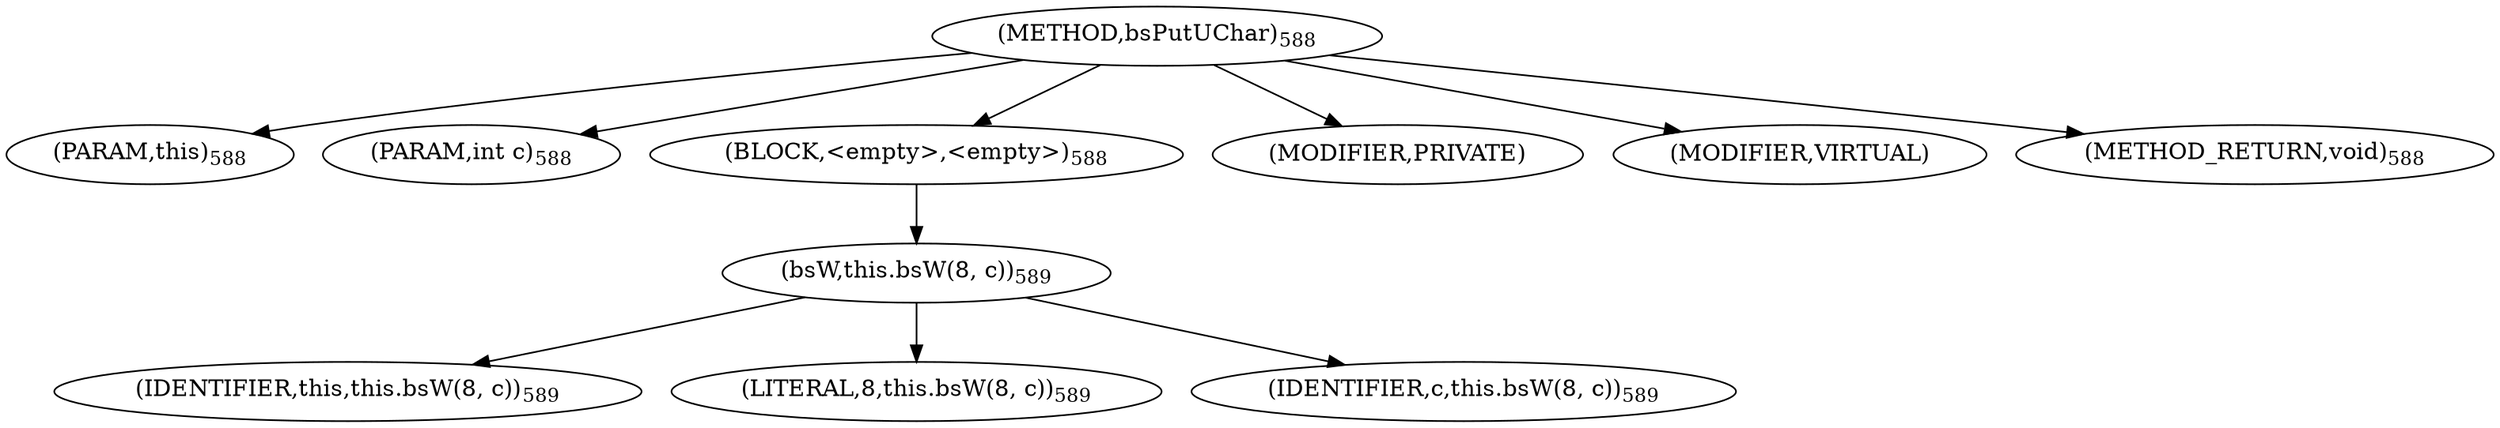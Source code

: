 digraph "bsPutUChar" {  
"1761" [label = <(METHOD,bsPutUChar)<SUB>588</SUB>> ]
"48" [label = <(PARAM,this)<SUB>588</SUB>> ]
"1762" [label = <(PARAM,int c)<SUB>588</SUB>> ]
"1763" [label = <(BLOCK,&lt;empty&gt;,&lt;empty&gt;)<SUB>588</SUB>> ]
"1764" [label = <(bsW,this.bsW(8, c))<SUB>589</SUB>> ]
"47" [label = <(IDENTIFIER,this,this.bsW(8, c))<SUB>589</SUB>> ]
"1765" [label = <(LITERAL,8,this.bsW(8, c))<SUB>589</SUB>> ]
"1766" [label = <(IDENTIFIER,c,this.bsW(8, c))<SUB>589</SUB>> ]
"1767" [label = <(MODIFIER,PRIVATE)> ]
"1768" [label = <(MODIFIER,VIRTUAL)> ]
"1769" [label = <(METHOD_RETURN,void)<SUB>588</SUB>> ]
  "1761" -> "48" 
  "1761" -> "1762" 
  "1761" -> "1763" 
  "1761" -> "1767" 
  "1761" -> "1768" 
  "1761" -> "1769" 
  "1763" -> "1764" 
  "1764" -> "47" 
  "1764" -> "1765" 
  "1764" -> "1766" 
}
